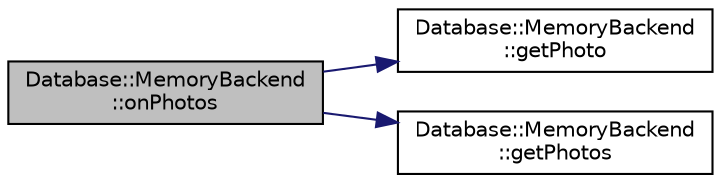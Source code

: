 digraph "Database::MemoryBackend::onPhotos"
{
 // LATEX_PDF_SIZE
  edge [fontname="Helvetica",fontsize="10",labelfontname="Helvetica",labelfontsize="10"];
  node [fontname="Helvetica",fontsize="10",shape=record];
  rankdir="LR";
  Node1 [label="Database::MemoryBackend\l::onPhotos",height=0.2,width=0.4,color="black", fillcolor="grey75", style="filled", fontcolor="black",tooltip=" "];
  Node1 -> Node2 [color="midnightblue",fontsize="10",style="solid",fontname="Helvetica"];
  Node2 [label="Database::MemoryBackend\l::getPhoto",height=0.2,width=0.4,color="black", fillcolor="white", style="filled",URL="$class_database_1_1_memory_backend.html#ae9f3134491cdfdfc696ab178ace218f1",tooltip="get particular photo"];
  Node1 -> Node3 [color="midnightblue",fontsize="10",style="solid",fontname="Helvetica"];
  Node3 [label="Database::MemoryBackend\l::getPhotos",height=0.2,width=0.4,color="black", fillcolor="white", style="filled",URL="$class_database_1_1_memory_backend.html#a5add72bb5517a444c7df2b5130aacf54",tooltip="find all photos matching filters"];
}
